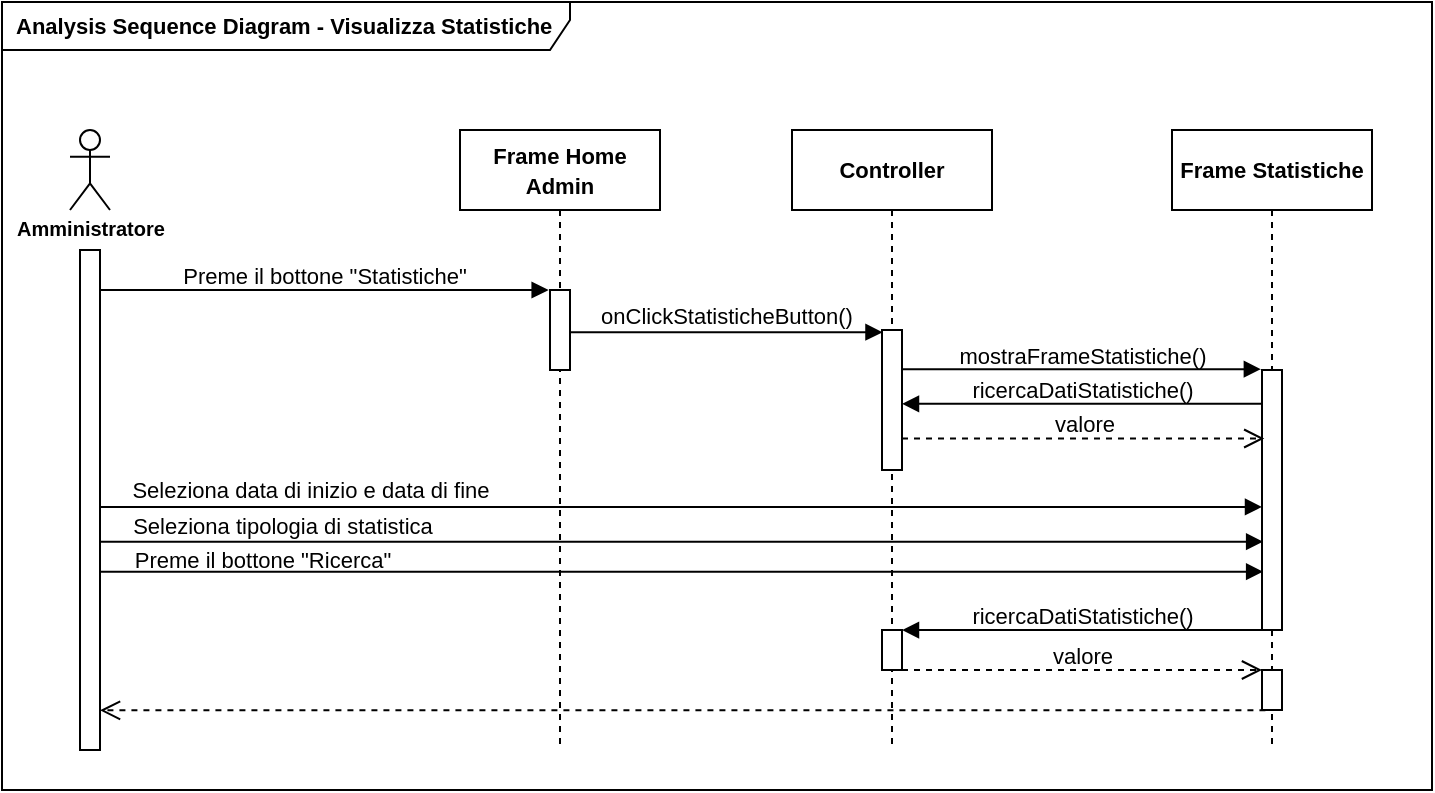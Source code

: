 <mxfile version="20.8.10" type="device"><diagram id="T5FJo2kkHQ8TG5Xgknkc" name="Pagina-1"><mxGraphModel dx="978" dy="571" grid="1" gridSize="10" guides="1" tooltips="1" connect="1" arrows="1" fold="1" page="1" pageScale="1" pageWidth="827" pageHeight="1169" math="0" shadow="0"><root><mxCell id="0"/><mxCell id="1" parent="0"/><mxCell id="mxLigpZW6q8RhFsnQBTm-1" value="&lt;b&gt;&lt;font style=&quot;font-size: 11px;&quot;&gt;Analysis Sequence Diagram - Visualizza Statistiche&lt;/font&gt;&lt;/b&gt;" style="shape=umlFrame;whiteSpace=wrap;html=1;width=284;height=24;boundedLbl=1;verticalAlign=middle;align=left;spacingLeft=5;" parent="1" vertex="1"><mxGeometry x="56" y="388" width="715" height="394" as="geometry"/></mxCell><mxCell id="mxLigpZW6q8RhFsnQBTm-22" value="Preme il bottone &quot;Statistiche&quot;" style="html=1;verticalAlign=bottom;endArrow=block;rounded=0;entryX=-0.067;entryY=0;entryDx=0;entryDy=0;entryPerimeter=0;labelBackgroundColor=none;spacingBottom=-2;" parent="1" source="mxLigpZW6q8RhFsnQBTm-41" target="mxLigpZW6q8RhFsnQBTm-31" edge="1"><mxGeometry width="80" relative="1" as="geometry"><mxPoint x="150" y="532" as="sourcePoint"/><mxPoint x="251" y="532" as="targetPoint"/></mxGeometry></mxCell><mxCell id="mxLigpZW6q8RhFsnQBTm-24" value="&lt;b&gt;&lt;font style=&quot;font-size: 11px;&quot;&gt;Frame Statistiche&lt;/font&gt;&lt;/b&gt;" style="shape=umlLifeline;perimeter=lifelinePerimeter;whiteSpace=wrap;html=1;container=1;collapsible=0;recursiveResize=0;outlineConnect=0;" parent="1" vertex="1"><mxGeometry x="641" y="452" width="100" height="310" as="geometry"/></mxCell><mxCell id="mxLigpZW6q8RhFsnQBTm-25" value="" style="html=1;points=[];perimeter=orthogonalPerimeter;" parent="mxLigpZW6q8RhFsnQBTm-24" vertex="1"><mxGeometry x="45" y="120" width="10" height="130" as="geometry"/></mxCell><mxCell id="mxLigpZW6q8RhFsnQBTm-26" value="" style="html=1;points=[];perimeter=orthogonalPerimeter;" parent="mxLigpZW6q8RhFsnQBTm-24" vertex="1"><mxGeometry x="45" y="270" width="10" height="20" as="geometry"/></mxCell><mxCell id="mxLigpZW6q8RhFsnQBTm-27" value="&lt;b&gt;&lt;font style=&quot;font-size: 11px;&quot;&gt;Controller&lt;/font&gt;&lt;/b&gt;" style="shape=umlLifeline;perimeter=lifelinePerimeter;whiteSpace=wrap;html=1;container=1;collapsible=0;recursiveResize=0;outlineConnect=0;" parent="1" vertex="1"><mxGeometry x="451" y="452" width="100" height="310" as="geometry"/></mxCell><mxCell id="mxLigpZW6q8RhFsnQBTm-28" value="" style="html=1;points=[];perimeter=orthogonalPerimeter;" parent="mxLigpZW6q8RhFsnQBTm-27" vertex="1"><mxGeometry x="45" y="100" width="10" height="70" as="geometry"/></mxCell><mxCell id="mxLigpZW6q8RhFsnQBTm-29" value="" style="html=1;points=[];perimeter=orthogonalPerimeter;" parent="mxLigpZW6q8RhFsnQBTm-27" vertex="1"><mxGeometry x="45" y="250" width="10" height="20" as="geometry"/></mxCell><mxCell id="mxLigpZW6q8RhFsnQBTm-30" value="&lt;font style=&quot;font-size: 11px;&quot;&gt;Frame Home Admin&lt;/font&gt;" style="shape=umlLifeline;perimeter=lifelinePerimeter;whiteSpace=wrap;html=1;container=1;collapsible=0;recursiveResize=0;outlineConnect=0;fontStyle=1" parent="1" vertex="1"><mxGeometry x="285" y="452" width="100" height="310" as="geometry"/></mxCell><mxCell id="mxLigpZW6q8RhFsnQBTm-31" value="" style="html=1;points=[];perimeter=orthogonalPerimeter;" parent="mxLigpZW6q8RhFsnQBTm-30" vertex="1"><mxGeometry x="45" y="80" width="10" height="40" as="geometry"/></mxCell><mxCell id="mxLigpZW6q8RhFsnQBTm-32" value="onClickStatisticheButton()" style="html=1;verticalAlign=bottom;endArrow=block;rounded=0;entryX=0.024;entryY=0.016;entryDx=0;entryDy=0;entryPerimeter=0;labelBackgroundColor=none;spacingBottom=-1;" parent="1" source="mxLigpZW6q8RhFsnQBTm-31" target="mxLigpZW6q8RhFsnQBTm-28" edge="1"><mxGeometry x="-0.002" width="80" relative="1" as="geometry"><mxPoint x="356" y="553" as="sourcePoint"/><mxPoint x="471" y="552" as="targetPoint"/><mxPoint as="offset"/></mxGeometry></mxCell><mxCell id="mxLigpZW6q8RhFsnQBTm-33" value="mostraFrameStatistiche()" style="html=1;verticalAlign=bottom;endArrow=block;rounded=0;labelBackgroundColor=none;spacingBottom=-2;entryX=-0.057;entryY=-0.003;entryDx=0;entryDy=0;entryPerimeter=0;" parent="1" source="mxLigpZW6q8RhFsnQBTm-28" target="mxLigpZW6q8RhFsnQBTm-25" edge="1"><mxGeometry x="0.001" width="80" relative="1" as="geometry"><mxPoint x="530" y="572" as="sourcePoint"/><mxPoint x="680" y="572" as="targetPoint"/><mxPoint as="offset"/></mxGeometry></mxCell><mxCell id="mxLigpZW6q8RhFsnQBTm-35" value="Seleziona data di inizio e data di fine" style="html=1;verticalAlign=bottom;endArrow=block;rounded=0;spacingLeft=7;labelBackgroundColor=none;entryX=0;entryY=0.573;entryDx=0;entryDy=0;entryPerimeter=0;" parent="1" edge="1"><mxGeometry x="-0.651" y="-1" width="80" relative="1" as="geometry"><mxPoint x="105" y="640.49" as="sourcePoint"/><mxPoint x="686" y="640.49" as="targetPoint"/><mxPoint as="offset"/></mxGeometry></mxCell><mxCell id="mxLigpZW6q8RhFsnQBTm-36" value="Seleziona tipologia di statistica" style="html=1;verticalAlign=bottom;endArrow=block;rounded=0;labelBackgroundColor=none;spacingBottom=-1;spacingLeft=0;entryX=0.057;entryY=0.691;entryDx=0;entryDy=0;entryPerimeter=0;" parent="1" edge="1"><mxGeometry x="-0.688" width="80" relative="1" as="geometry"><mxPoint x="105" y="657.83" as="sourcePoint"/><mxPoint x="686.57" y="657.83" as="targetPoint"/><mxPoint as="offset"/></mxGeometry></mxCell><mxCell id="mxLigpZW6q8RhFsnQBTm-37" value="Preme il bottone &quot;Ricerca&quot;" style="html=1;verticalAlign=bottom;endArrow=block;rounded=0;spacingLeft=-22;labelBackgroundColor=none;entryX=0.057;entryY=0.814;entryDx=0;entryDy=0;entryPerimeter=0;spacingBottom=-2;" parent="1" edge="1"><mxGeometry x="-0.686" y="-1" width="80" relative="1" as="geometry"><mxPoint x="105" y="672.82" as="sourcePoint"/><mxPoint x="686.57" y="672.82" as="targetPoint"/><mxPoint as="offset"/></mxGeometry></mxCell><mxCell id="mxLigpZW6q8RhFsnQBTm-38" value="ricercaDatiStatistiche()" style="html=1;verticalAlign=bottom;endArrow=block;rounded=0;entryX=1;entryY=0.001;entryDx=0;entryDy=0;entryPerimeter=0;labelBackgroundColor=none;spacingBottom=-2;" parent="1" source="mxLigpZW6q8RhFsnQBTm-25" target="mxLigpZW6q8RhFsnQBTm-29" edge="1"><mxGeometry width="80" relative="1" as="geometry"><mxPoint x="536" y="672" as="sourcePoint"/><mxPoint x="526" y="672" as="targetPoint"/></mxGeometry></mxCell><mxCell id="mxLigpZW6q8RhFsnQBTm-39" value="valore" style="html=1;verticalAlign=bottom;endArrow=open;dashed=1;endSize=8;rounded=0;labelBackgroundColor=none;spacingBottom=-2;" parent="1" source="mxLigpZW6q8RhFsnQBTm-29" target="mxLigpZW6q8RhFsnQBTm-26" edge="1"><mxGeometry relative="1" as="geometry"><mxPoint x="631" y="692" as="sourcePoint"/><mxPoint x="551" y="692" as="targetPoint"/></mxGeometry></mxCell><mxCell id="mxLigpZW6q8RhFsnQBTm-40" value="&lt;font style=&quot;font-size: 10px;&quot;&gt;&lt;b&gt;Amministratore&lt;/b&gt;&lt;/font&gt;" style="shape=umlActor;verticalLabelPosition=bottom;verticalAlign=top;html=1;fillColor=none;spacing=-3;" parent="1" vertex="1"><mxGeometry x="90" y="452" width="20" height="40" as="geometry"/></mxCell><mxCell id="mxLigpZW6q8RhFsnQBTm-41" value="" style="html=1;points=[];perimeter=orthogonalPerimeter;fontSize=10;fillColor=none;" parent="1" vertex="1"><mxGeometry x="95" y="512" width="10" height="250" as="geometry"/></mxCell><mxCell id="mxLigpZW6q8RhFsnQBTm-42" value="" style="html=1;verticalAlign=bottom;endArrow=open;dashed=1;endSize=8;rounded=0;labelBackgroundColor=none;fontSize=11;exitX=0.171;exitY=1.007;exitDx=0;exitDy=0;exitPerimeter=0;" parent="1" source="mxLigpZW6q8RhFsnQBTm-26" target="mxLigpZW6q8RhFsnQBTm-41" edge="1"><mxGeometry relative="1" as="geometry"><mxPoint x="451" y="712" as="sourcePoint"/><mxPoint x="371" y="712" as="targetPoint"/></mxGeometry></mxCell><mxCell id="fRbeDS3GUr0tRquDlG65-1" value="ricercaDatiStatistiche()" style="html=1;verticalAlign=bottom;endArrow=block;rounded=0;labelBackgroundColor=none;spacingBottom=-2;exitX=0;exitY=0.107;exitDx=0;exitDy=0;exitPerimeter=0;" edge="1" parent="1"><mxGeometry width="80" relative="1" as="geometry"><mxPoint x="686" y="588.91" as="sourcePoint"/><mxPoint x="506" y="588.91" as="targetPoint"/></mxGeometry></mxCell><mxCell id="fRbeDS3GUr0tRquDlG65-2" value="valore" style="html=1;verticalAlign=bottom;endArrow=open;dashed=1;endSize=8;rounded=0;labelBackgroundColor=none;spacingBottom=-2;entryX=0.114;entryY=0.225;entryDx=0;entryDy=0;entryPerimeter=0;" edge="1" parent="1"><mxGeometry relative="1" as="geometry"><mxPoint x="506" y="606.25" as="sourcePoint"/><mxPoint x="687.14" y="606.25" as="targetPoint"/></mxGeometry></mxCell></root></mxGraphModel></diagram></mxfile>